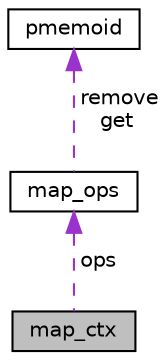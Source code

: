 digraph "map_ctx"
{
  edge [fontname="Helvetica",fontsize="10",labelfontname="Helvetica",labelfontsize="10"];
  node [fontname="Helvetica",fontsize="10",shape=record];
  Node1 [label="map_ctx",height=0.2,width=0.4,color="black", fillcolor="grey75", style="filled", fontcolor="black"];
  Node2 -> Node1 [dir="back",color="darkorchid3",fontsize="10",style="dashed",label=" ops" ,fontname="Helvetica"];
  Node2 [label="map_ops",height=0.2,width=0.4,color="black", fillcolor="white", style="filled",URL="$structmap__ops.html"];
  Node3 -> Node2 [dir="back",color="darkorchid3",fontsize="10",style="dashed",label=" remove\nget" ,fontname="Helvetica"];
  Node3 [label="pmemoid",height=0.2,width=0.4,color="black", fillcolor="white", style="filled",URL="$structpmemoid.html"];
}

